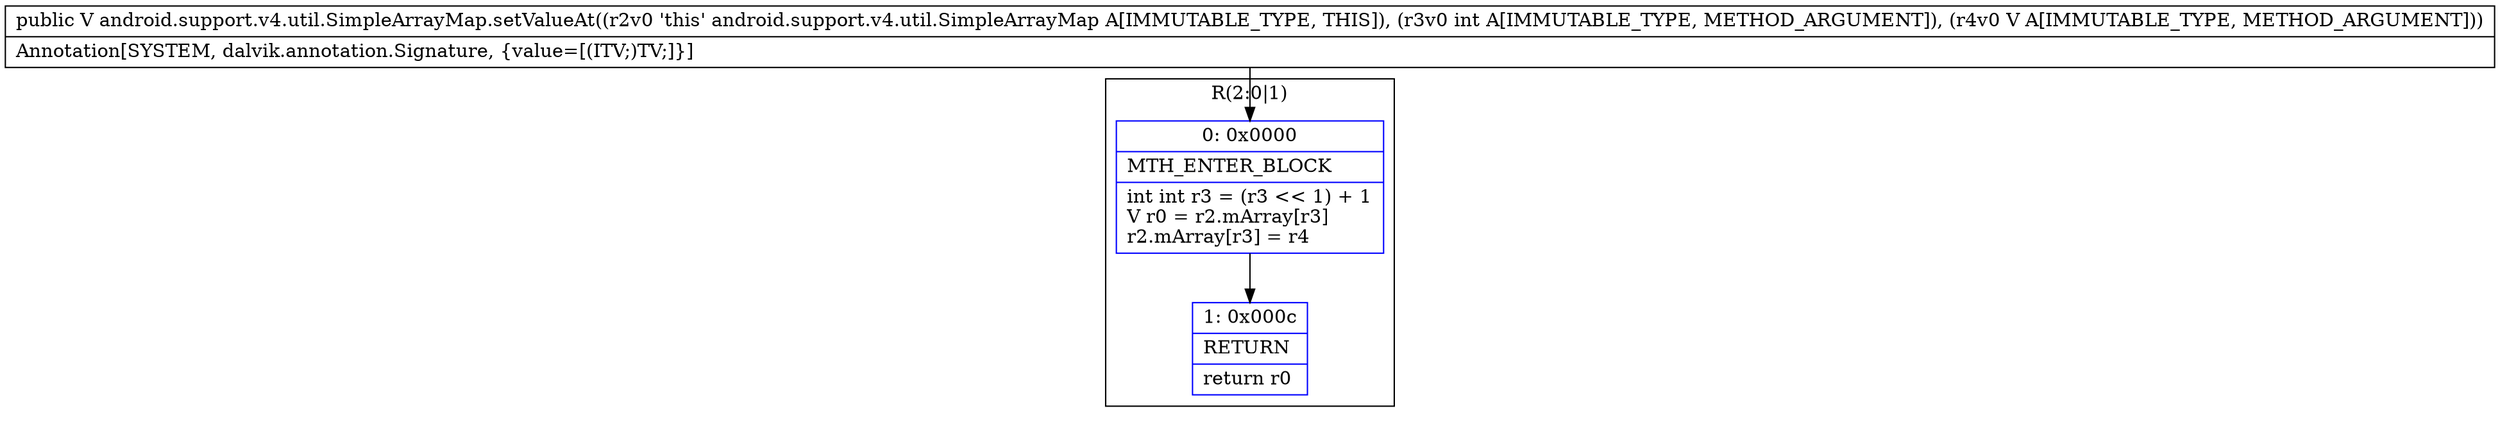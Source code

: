digraph "CFG forandroid.support.v4.util.SimpleArrayMap.setValueAt(ILjava\/lang\/Object;)Ljava\/lang\/Object;" {
subgraph cluster_Region_2013455981 {
label = "R(2:0|1)";
node [shape=record,color=blue];
Node_0 [shape=record,label="{0\:\ 0x0000|MTH_ENTER_BLOCK\l|int int r3 = (r3 \<\< 1) + 1\lV r0 = r2.mArray[r3]\lr2.mArray[r3] = r4\l}"];
Node_1 [shape=record,label="{1\:\ 0x000c|RETURN\l|return r0\l}"];
}
MethodNode[shape=record,label="{public V android.support.v4.util.SimpleArrayMap.setValueAt((r2v0 'this' android.support.v4.util.SimpleArrayMap A[IMMUTABLE_TYPE, THIS]), (r3v0 int A[IMMUTABLE_TYPE, METHOD_ARGUMENT]), (r4v0 V A[IMMUTABLE_TYPE, METHOD_ARGUMENT]))  | Annotation[SYSTEM, dalvik.annotation.Signature, \{value=[(ITV;)TV;]\}]\l}"];
MethodNode -> Node_0;
Node_0 -> Node_1;
}

